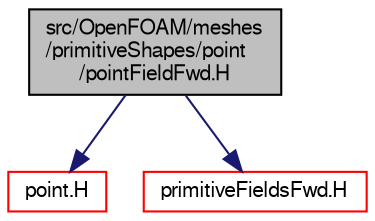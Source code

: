 digraph "src/OpenFOAM/meshes/primitiveShapes/point/pointFieldFwd.H"
{
  bgcolor="transparent";
  edge [fontname="FreeSans",fontsize="10",labelfontname="FreeSans",labelfontsize="10"];
  node [fontname="FreeSans",fontsize="10",shape=record];
  Node0 [label="src/OpenFOAM/meshes\l/primitiveShapes/point\l/pointFieldFwd.H",height=0.2,width=0.4,color="black", fillcolor="grey75", style="filled", fontcolor="black"];
  Node0 -> Node1 [color="midnightblue",fontsize="10",style="solid",fontname="FreeSans"];
  Node1 [label="point.H",height=0.2,width=0.4,color="red",URL="$a12059.html"];
  Node0 -> Node47 [color="midnightblue",fontsize="10",style="solid",fontname="FreeSans"];
  Node47 [label="primitiveFieldsFwd.H",height=0.2,width=0.4,color="red",URL="$a09638.html",tooltip="Forward declarations of the specialisations of Field<T> for scalar, vector and tensor. "];
}

